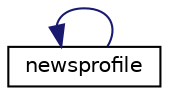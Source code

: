 digraph "Graphical Class Hierarchy"
{
  edge [fontname="Helvetica",fontsize="10",labelfontname="Helvetica",labelfontsize="10"];
  node [fontname="Helvetica",fontsize="10",shape=record];
  rankdir="LR";
  Node0 [label="QObject",height=0.2,width=0.4,color="grey75", fillcolor="white", style="filled"];
  Node0 -> Node0 [dir="back",color="midnightblue",fontsize="10",style="solid",fontname="Helvetica"];
  Node0 [label="newsprofile",height=0.2,width=0.4,color="black", fillcolor="white", style="filled",URL="$classnewsprofile.html",tooltip="The newsprofile class: class containing all functions nessisary for the newsprofile. "];
}
